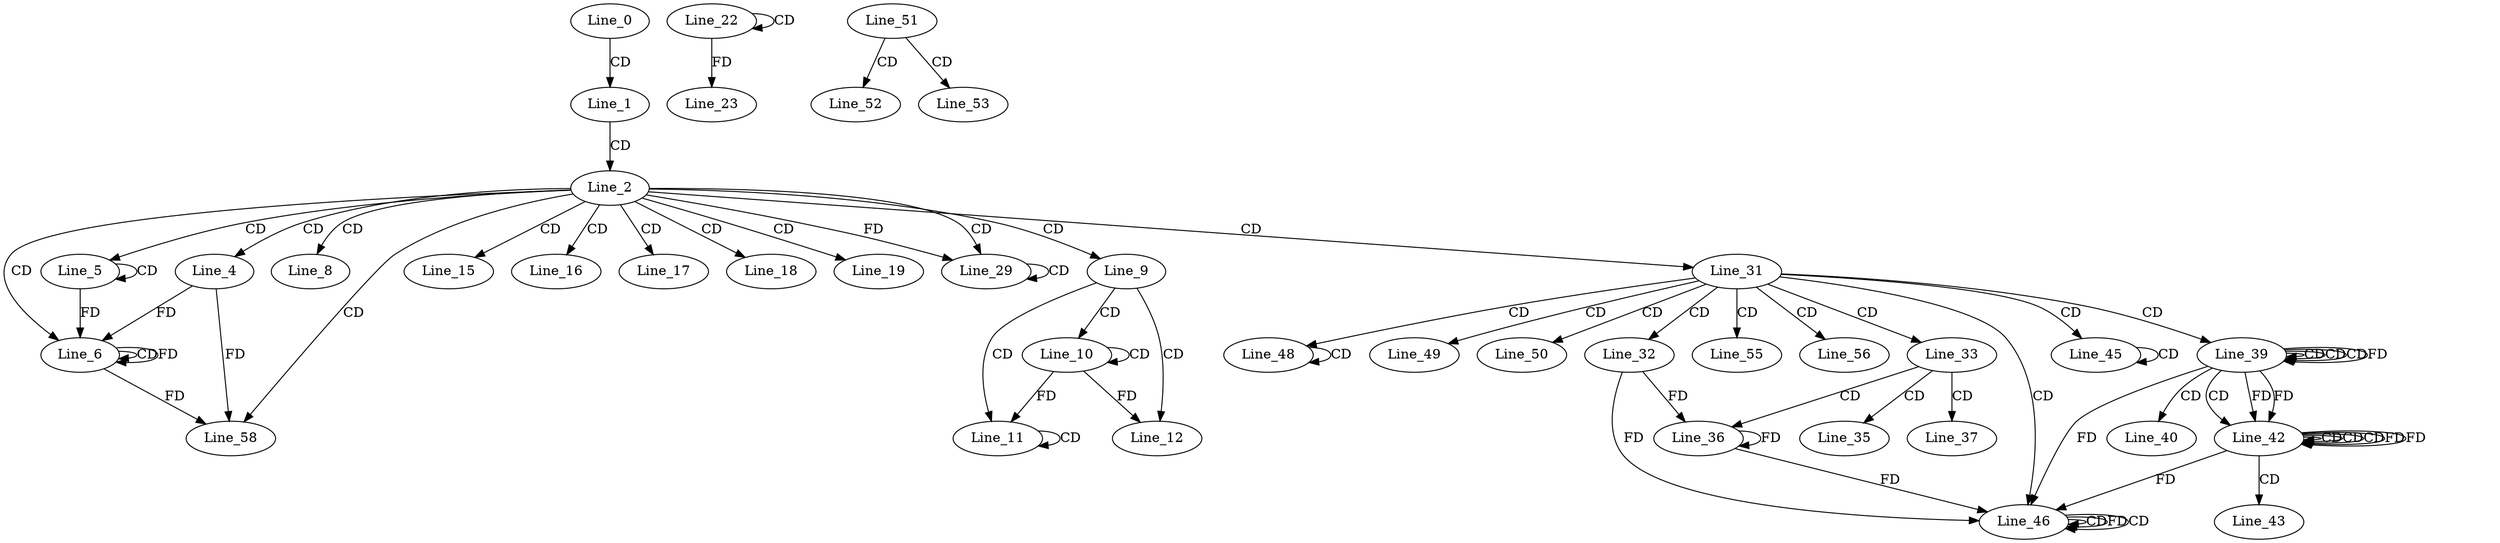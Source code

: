 digraph G {
  Line_0;
  Line_1;
  Line_2;
  Line_4;
  Line_5;
  Line_5;
  Line_6;
  Line_6;
  Line_8;
  Line_9;
  Line_10;
  Line_10;
  Line_11;
  Line_11;
  Line_12;
  Line_12;
  Line_15;
  Line_16;
  Line_17;
  Line_18;
  Line_19;
  Line_22;
  Line_22;
  Line_23;
  Line_29;
  Line_29;
  Line_31;
  Line_32;
  Line_33;
  Line_35;
  Line_36;
  Line_37;
  Line_39;
  Line_39;
  Line_39;
  Line_39;
  Line_40;
  Line_42;
  Line_42;
  Line_42;
  Line_42;
  Line_43;
  Line_45;
  Line_45;
  Line_46;
  Line_46;
  Line_46;
  Line_46;
  Line_48;
  Line_48;
  Line_49;
  Line_50;
  Line_51;
  Line_52;
  Line_53;
  Line_55;
  Line_56;
  Line_58;
  Line_0 -> Line_1 [ label="CD" ];
  Line_1 -> Line_2 [ label="CD" ];
  Line_2 -> Line_4 [ label="CD" ];
  Line_2 -> Line_5 [ label="CD" ];
  Line_5 -> Line_5 [ label="CD" ];
  Line_2 -> Line_6 [ label="CD" ];
  Line_5 -> Line_6 [ label="FD" ];
  Line_6 -> Line_6 [ label="CD" ];
  Line_4 -> Line_6 [ label="FD" ];
  Line_6 -> Line_6 [ label="FD" ];
  Line_2 -> Line_8 [ label="CD" ];
  Line_2 -> Line_9 [ label="CD" ];
  Line_9 -> Line_10 [ label="CD" ];
  Line_10 -> Line_10 [ label="CD" ];
  Line_9 -> Line_11 [ label="CD" ];
  Line_10 -> Line_11 [ label="FD" ];
  Line_11 -> Line_11 [ label="CD" ];
  Line_9 -> Line_12 [ label="CD" ];
  Line_10 -> Line_12 [ label="FD" ];
  Line_2 -> Line_15 [ label="CD" ];
  Line_2 -> Line_16 [ label="CD" ];
  Line_2 -> Line_17 [ label="CD" ];
  Line_2 -> Line_18 [ label="CD" ];
  Line_2 -> Line_19 [ label="CD" ];
  Line_22 -> Line_22 [ label="CD" ];
  Line_22 -> Line_23 [ label="FD" ];
  Line_2 -> Line_29 [ label="CD" ];
  Line_29 -> Line_29 [ label="CD" ];
  Line_2 -> Line_29 [ label="FD" ];
  Line_2 -> Line_31 [ label="CD" ];
  Line_31 -> Line_32 [ label="CD" ];
  Line_31 -> Line_33 [ label="CD" ];
  Line_33 -> Line_35 [ label="CD" ];
  Line_33 -> Line_36 [ label="CD" ];
  Line_32 -> Line_36 [ label="FD" ];
  Line_36 -> Line_36 [ label="FD" ];
  Line_33 -> Line_37 [ label="CD" ];
  Line_31 -> Line_39 [ label="CD" ];
  Line_39 -> Line_39 [ label="CD" ];
  Line_39 -> Line_39 [ label="CD" ];
  Line_39 -> Line_39 [ label="CD" ];
  Line_39 -> Line_39 [ label="FD" ];
  Line_39 -> Line_40 [ label="CD" ];
  Line_39 -> Line_42 [ label="CD" ];
  Line_42 -> Line_42 [ label="CD" ];
  Line_42 -> Line_42 [ label="CD" ];
  Line_39 -> Line_42 [ label="FD" ];
  Line_42 -> Line_42 [ label="CD" ];
  Line_42 -> Line_42 [ label="FD" ];
  Line_39 -> Line_42 [ label="FD" ];
  Line_42 -> Line_43 [ label="CD" ];
  Line_31 -> Line_45 [ label="CD" ];
  Line_45 -> Line_45 [ label="CD" ];
  Line_31 -> Line_46 [ label="CD" ];
  Line_46 -> Line_46 [ label="CD" ];
  Line_42 -> Line_46 [ label="FD" ];
  Line_39 -> Line_46 [ label="FD" ];
  Line_46 -> Line_46 [ label="FD" ];
  Line_46 -> Line_46 [ label="CD" ];
  Line_32 -> Line_46 [ label="FD" ];
  Line_36 -> Line_46 [ label="FD" ];
  Line_31 -> Line_48 [ label="CD" ];
  Line_48 -> Line_48 [ label="CD" ];
  Line_31 -> Line_49 [ label="CD" ];
  Line_31 -> Line_50 [ label="CD" ];
  Line_51 -> Line_52 [ label="CD" ];
  Line_51 -> Line_53 [ label="CD" ];
  Line_31 -> Line_55 [ label="CD" ];
  Line_31 -> Line_56 [ label="CD" ];
  Line_2 -> Line_58 [ label="CD" ];
  Line_4 -> Line_58 [ label="FD" ];
  Line_6 -> Line_58 [ label="FD" ];
  Line_42 -> Line_42 [ label="FD" ];
}
